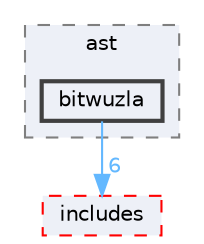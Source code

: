 digraph "/Users/jonathan/Works/Tools/Triton/src/libtriton/ast/bitwuzla"
{
 // LATEX_PDF_SIZE
  bgcolor="transparent";
  edge [fontname=Helvetica,fontsize=10,labelfontname=Helvetica,labelfontsize=10];
  node [fontname=Helvetica,fontsize=10,shape=box,height=0.2,width=0.4];
  compound=true
  subgraph clusterdir_ca1fc8bb7cf76268465e0c4bba54c74a {
    graph [ bgcolor="#edf0f7", pencolor="grey50", label="ast", fontname=Helvetica,fontsize=10 style="filled,dashed", URL="dir_ca1fc8bb7cf76268465e0c4bba54c74a.html",tooltip=""]
  dir_5bed39a08c5f2f6c0ab12fd1eaa545a8 [label="bitwuzla", fillcolor="#edf0f7", color="grey25", style="filled,bold", URL="dir_5bed39a08c5f2f6c0ab12fd1eaa545a8.html",tooltip=""];
  }
  dir_f9d272ec16541780a187e9fc1e6dde2e [label="includes", fillcolor="#edf0f7", color="red", style="filled,dashed", URL="dir_f9d272ec16541780a187e9fc1e6dde2e.html",tooltip=""];
  dir_5bed39a08c5f2f6c0ab12fd1eaa545a8->dir_f9d272ec16541780a187e9fc1e6dde2e [headlabel="6", labeldistance=1.5 headhref="dir_000006_000011.html" color="steelblue1" fontcolor="steelblue1"];
}
